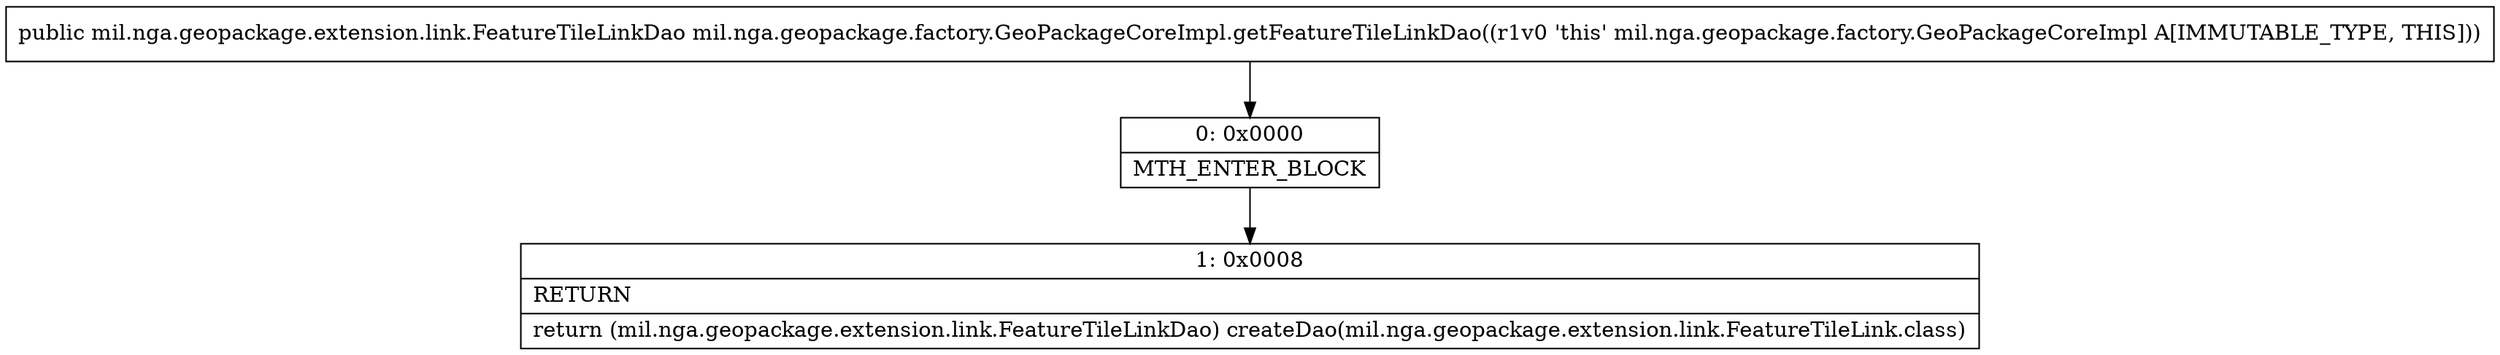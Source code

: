 digraph "CFG formil.nga.geopackage.factory.GeoPackageCoreImpl.getFeatureTileLinkDao()Lmil\/nga\/geopackage\/extension\/link\/FeatureTileLinkDao;" {
Node_0 [shape=record,label="{0\:\ 0x0000|MTH_ENTER_BLOCK\l}"];
Node_1 [shape=record,label="{1\:\ 0x0008|RETURN\l|return (mil.nga.geopackage.extension.link.FeatureTileLinkDao) createDao(mil.nga.geopackage.extension.link.FeatureTileLink.class)\l}"];
MethodNode[shape=record,label="{public mil.nga.geopackage.extension.link.FeatureTileLinkDao mil.nga.geopackage.factory.GeoPackageCoreImpl.getFeatureTileLinkDao((r1v0 'this' mil.nga.geopackage.factory.GeoPackageCoreImpl A[IMMUTABLE_TYPE, THIS])) }"];
MethodNode -> Node_0;
Node_0 -> Node_1;
}

